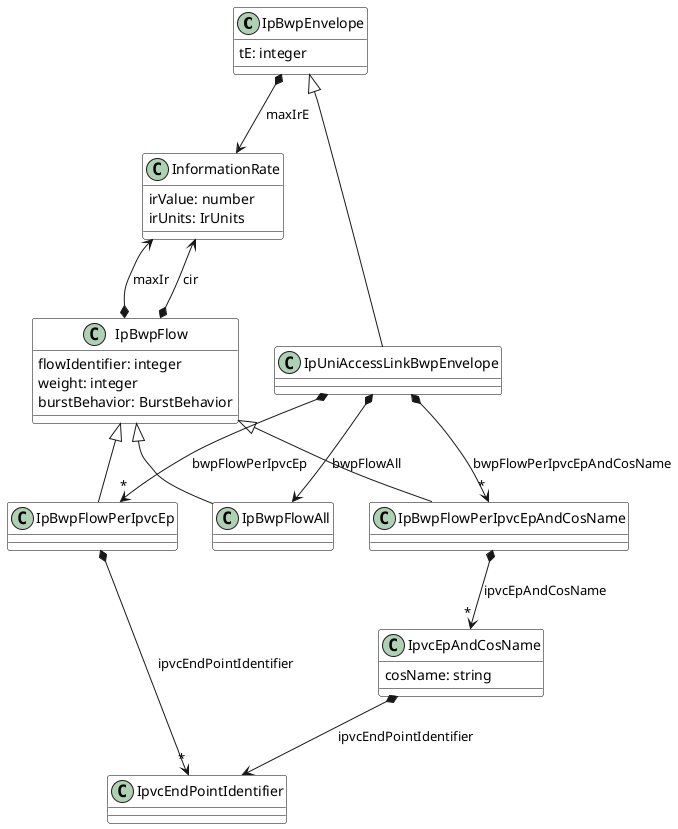 @startuml
skinparam {
    ClassBackgroundColor White
    ClassBorderColor Black
}

class IpBwpEnvelope {

    tE: integer
}

IpBwpEnvelope *--> InformationRate : maxIrE



class IpUniAccessLinkBwpEnvelope {

}
IpBwpEnvelope <|-- IpUniAccessLinkBwpEnvelope

IpUniAccessLinkBwpEnvelope *-->"*" IpBwpFlowPerIpvcEp : bwpFlowPerIpvcEp
IpUniAccessLinkBwpEnvelope *--> IpBwpFlowAll : bwpFlowAll
IpUniAccessLinkBwpEnvelope *-->"*" IpBwpFlowPerIpvcEpAndCosName : bwpFlowPerIpvcEpAndCosName


class InformationRate {

    irValue: number
    irUnits: IrUnits
}


class IpBwpFlowAll {

}
IpBwpFlow <|-- IpBwpFlowAll



class IpBwpFlowPerIpvcEp {

}
IpBwpFlow <|-- IpBwpFlowPerIpvcEp

IpBwpFlowPerIpvcEp *-->"*" IpvcEndPointIdentifier : ipvcEndPointIdentifier


class IpBwpFlowPerIpvcEpAndCosName {

}
IpBwpFlow <|-- IpBwpFlowPerIpvcEpAndCosName

IpBwpFlowPerIpvcEpAndCosName *-->"*" IpvcEpAndCosName : ipvcEpAndCosName



class IpvcEpAndCosName {

    cosName: string
}

IpvcEpAndCosName *--> IpvcEndPointIdentifier : ipvcEndPointIdentifier
class IpBwpFlow {

    flowIdentifier: integer
    weight: integer
    burstBehavior: BurstBehavior
}

IpBwpFlow *-u-> InformationRate : maxIr
IpBwpFlow *-u-> InformationRate : cir


@enduml
